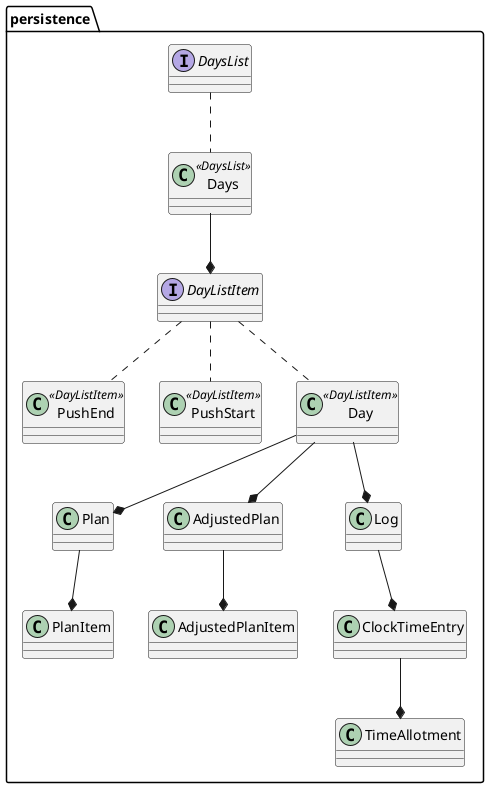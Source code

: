 @startuml
package "persistence" as persistence{
interface DaysList
interface DayListItem


class Days <<DaysList>>
Days .up. DaysList
Days --* DayListItem
DayListItem .. PushEnd
DayListItem .. PushStart
DayListItem .. Day
class Day <<DayListItem>>
class PushEnd <<DayListItem>>
class PushStart<<DayListItem>>

class Plan
class AdjustedPlan
class Log
Day --* Plan
Day --* AdjustedPlan
Day --* Log
class PlanItem
Plan --* PlanItem
class AdjustedPlanItem
AdjustedPlan --* AdjustedPlanItem
class TimeAllotment
class ClockTimeEntry
Log --* ClockTimeEntry
ClockTimeEntry --* TimeAllotment
}
@enduml